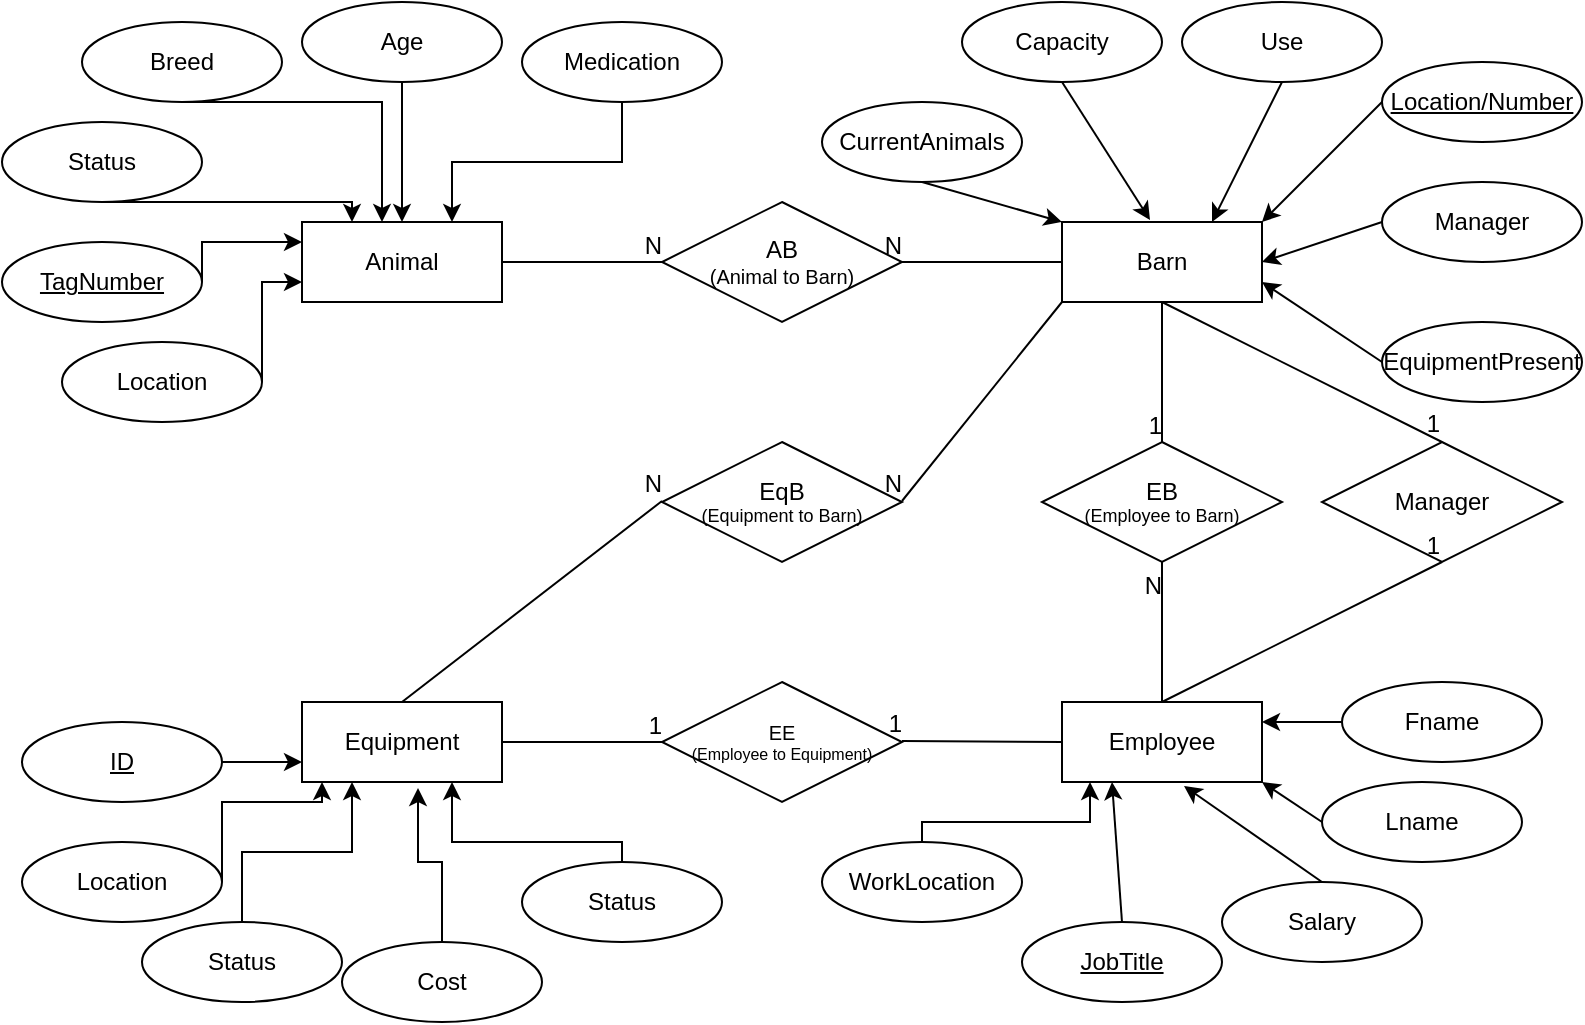 <mxfile version="15.5.8" type="github">
  <diagram id="R2lEEEUBdFMjLlhIrx00" name="Page-1">
    <mxGraphModel dx="1038" dy="495" grid="1" gridSize="10" guides="1" tooltips="1" connect="1" arrows="1" fold="1" page="1" pageScale="1" pageWidth="850" pageHeight="1100" math="0" shadow="0" extFonts="Permanent Marker^https://fonts.googleapis.com/css?family=Permanent+Marker">
      <root>
        <mxCell id="0" />
        <mxCell id="1" parent="0" />
        <mxCell id="eXmscqqiGGVaxo4QSgg4-1" value="Animal" style="whiteSpace=wrap;html=1;align=center;" vertex="1" parent="1">
          <mxGeometry x="180" y="120" width="100" height="40" as="geometry" />
        </mxCell>
        <mxCell id="eXmscqqiGGVaxo4QSgg4-2" value="Barn" style="whiteSpace=wrap;html=1;align=center;" vertex="1" parent="1">
          <mxGeometry x="560" y="120" width="100" height="40" as="geometry" />
        </mxCell>
        <mxCell id="eXmscqqiGGVaxo4QSgg4-3" value="Employee" style="whiteSpace=wrap;html=1;align=center;" vertex="1" parent="1">
          <mxGeometry x="560" y="360" width="100" height="40" as="geometry" />
        </mxCell>
        <mxCell id="eXmscqqiGGVaxo4QSgg4-4" value="Equipment" style="whiteSpace=wrap;html=1;align=center;" vertex="1" parent="1">
          <mxGeometry x="180" y="360" width="100" height="40" as="geometry" />
        </mxCell>
        <mxCell id="eXmscqqiGGVaxo4QSgg4-35" style="edgeStyle=orthogonalEdgeStyle;rounded=0;orthogonalLoop=1;jettySize=auto;html=1;exitX=0.5;exitY=1;exitDx=0;exitDy=0;entryX=0.4;entryY=0;entryDx=0;entryDy=0;entryPerimeter=0;" edge="1" parent="1" source="eXmscqqiGGVaxo4QSgg4-6" target="eXmscqqiGGVaxo4QSgg4-1">
          <mxGeometry relative="1" as="geometry">
            <Array as="points">
              <mxPoint x="220" y="60" />
            </Array>
          </mxGeometry>
        </mxCell>
        <mxCell id="eXmscqqiGGVaxo4QSgg4-6" value="Breed" style="ellipse;whiteSpace=wrap;html=1;align=center;" vertex="1" parent="1">
          <mxGeometry x="70" y="20" width="100" height="40" as="geometry" />
        </mxCell>
        <mxCell id="eXmscqqiGGVaxo4QSgg4-37" style="edgeStyle=orthogonalEdgeStyle;rounded=0;orthogonalLoop=1;jettySize=auto;html=1;exitX=1;exitY=0.5;exitDx=0;exitDy=0;entryX=0;entryY=0.25;entryDx=0;entryDy=0;" edge="1" parent="1" source="eXmscqqiGGVaxo4QSgg4-8" target="eXmscqqiGGVaxo4QSgg4-1">
          <mxGeometry relative="1" as="geometry">
            <mxPoint x="170" y="130" as="targetPoint" />
            <Array as="points">
              <mxPoint x="130" y="130" />
            </Array>
          </mxGeometry>
        </mxCell>
        <mxCell id="eXmscqqiGGVaxo4QSgg4-8" value="TagNumber" style="ellipse;whiteSpace=wrap;html=1;align=center;fontStyle=4;" vertex="1" parent="1">
          <mxGeometry x="30" y="130" width="100" height="40" as="geometry" />
        </mxCell>
        <mxCell id="eXmscqqiGGVaxo4QSgg4-33" style="edgeStyle=orthogonalEdgeStyle;rounded=0;orthogonalLoop=1;jettySize=auto;html=1;exitX=0.5;exitY=1;exitDx=0;exitDy=0;entryX=0.5;entryY=0;entryDx=0;entryDy=0;" edge="1" parent="1" source="eXmscqqiGGVaxo4QSgg4-9" target="eXmscqqiGGVaxo4QSgg4-1">
          <mxGeometry relative="1" as="geometry" />
        </mxCell>
        <mxCell id="eXmscqqiGGVaxo4QSgg4-9" value="Age" style="ellipse;whiteSpace=wrap;html=1;align=center;" vertex="1" parent="1">
          <mxGeometry x="180" y="10" width="100" height="40" as="geometry" />
        </mxCell>
        <mxCell id="eXmscqqiGGVaxo4QSgg4-34" style="edgeStyle=orthogonalEdgeStyle;rounded=0;orthogonalLoop=1;jettySize=auto;html=1;exitX=0.5;exitY=1;exitDx=0;exitDy=0;entryX=0.75;entryY=0;entryDx=0;entryDy=0;" edge="1" parent="1" source="eXmscqqiGGVaxo4QSgg4-10" target="eXmscqqiGGVaxo4QSgg4-1">
          <mxGeometry relative="1" as="geometry" />
        </mxCell>
        <mxCell id="eXmscqqiGGVaxo4QSgg4-10" value="Medication" style="ellipse;whiteSpace=wrap;html=1;align=center;" vertex="1" parent="1">
          <mxGeometry x="290" y="20" width="100" height="40" as="geometry" />
        </mxCell>
        <mxCell id="eXmscqqiGGVaxo4QSgg4-36" style="edgeStyle=orthogonalEdgeStyle;rounded=0;orthogonalLoop=1;jettySize=auto;html=1;exitX=0.5;exitY=1;exitDx=0;exitDy=0;entryX=0.25;entryY=0;entryDx=0;entryDy=0;" edge="1" parent="1" source="eXmscqqiGGVaxo4QSgg4-11" target="eXmscqqiGGVaxo4QSgg4-1">
          <mxGeometry relative="1" as="geometry">
            <Array as="points">
              <mxPoint x="205" y="110" />
            </Array>
          </mxGeometry>
        </mxCell>
        <mxCell id="eXmscqqiGGVaxo4QSgg4-11" value="Status" style="ellipse;whiteSpace=wrap;html=1;align=center;" vertex="1" parent="1">
          <mxGeometry x="30" y="70" width="100" height="40" as="geometry" />
        </mxCell>
        <mxCell id="eXmscqqiGGVaxo4QSgg4-12" style="edgeStyle=orthogonalEdgeStyle;rounded=0;orthogonalLoop=1;jettySize=auto;html=1;exitX=0.5;exitY=1;exitDx=0;exitDy=0;" edge="1" parent="1" source="eXmscqqiGGVaxo4QSgg4-6" target="eXmscqqiGGVaxo4QSgg4-6">
          <mxGeometry relative="1" as="geometry" />
        </mxCell>
        <mxCell id="eXmscqqiGGVaxo4QSgg4-56" style="edgeStyle=none;rounded=0;orthogonalLoop=1;jettySize=auto;html=1;exitX=0.5;exitY=1;exitDx=0;exitDy=0;entryX=0.44;entryY=-0.025;entryDx=0;entryDy=0;entryPerimeter=0;" edge="1" parent="1" source="eXmscqqiGGVaxo4QSgg4-13" target="eXmscqqiGGVaxo4QSgg4-2">
          <mxGeometry relative="1" as="geometry" />
        </mxCell>
        <mxCell id="eXmscqqiGGVaxo4QSgg4-13" value="Capacity" style="ellipse;whiteSpace=wrap;html=1;align=center;" vertex="1" parent="1">
          <mxGeometry x="510" y="10" width="100" height="40" as="geometry" />
        </mxCell>
        <mxCell id="eXmscqqiGGVaxo4QSgg4-54" style="edgeStyle=none;rounded=0;orthogonalLoop=1;jettySize=auto;html=1;exitX=0;exitY=0.5;exitDx=0;exitDy=0;entryX=1;entryY=0;entryDx=0;entryDy=0;" edge="1" parent="1" source="eXmscqqiGGVaxo4QSgg4-14" target="eXmscqqiGGVaxo4QSgg4-2">
          <mxGeometry relative="1" as="geometry" />
        </mxCell>
        <mxCell id="eXmscqqiGGVaxo4QSgg4-14" value="Location/Number" style="ellipse;whiteSpace=wrap;html=1;align=center;fontStyle=4;" vertex="1" parent="1">
          <mxGeometry x="720" y="40" width="100" height="40" as="geometry" />
        </mxCell>
        <mxCell id="eXmscqqiGGVaxo4QSgg4-55" style="edgeStyle=none;rounded=0;orthogonalLoop=1;jettySize=auto;html=1;exitX=0.5;exitY=1;exitDx=0;exitDy=0;entryX=0.75;entryY=0;entryDx=0;entryDy=0;" edge="1" parent="1" source="eXmscqqiGGVaxo4QSgg4-15" target="eXmscqqiGGVaxo4QSgg4-2">
          <mxGeometry relative="1" as="geometry" />
        </mxCell>
        <mxCell id="eXmscqqiGGVaxo4QSgg4-15" value="Use" style="ellipse;whiteSpace=wrap;html=1;align=center;" vertex="1" parent="1">
          <mxGeometry x="620" y="10" width="100" height="40" as="geometry" />
        </mxCell>
        <mxCell id="eXmscqqiGGVaxo4QSgg4-53" style="edgeStyle=none;rounded=0;orthogonalLoop=1;jettySize=auto;html=1;exitX=0;exitY=0.5;exitDx=0;exitDy=0;entryX=1;entryY=0.5;entryDx=0;entryDy=0;" edge="1" parent="1" source="eXmscqqiGGVaxo4QSgg4-16" target="eXmscqqiGGVaxo4QSgg4-2">
          <mxGeometry relative="1" as="geometry" />
        </mxCell>
        <mxCell id="eXmscqqiGGVaxo4QSgg4-16" value="Manager" style="ellipse;whiteSpace=wrap;html=1;align=center;" vertex="1" parent="1">
          <mxGeometry x="720" y="100" width="100" height="40" as="geometry" />
        </mxCell>
        <mxCell id="eXmscqqiGGVaxo4QSgg4-50" style="edgeStyle=none;rounded=0;orthogonalLoop=1;jettySize=auto;html=1;exitX=0;exitY=0.5;exitDx=0;exitDy=0;entryX=1;entryY=1;entryDx=0;entryDy=0;" edge="1" parent="1" source="eXmscqqiGGVaxo4QSgg4-17" target="eXmscqqiGGVaxo4QSgg4-3">
          <mxGeometry relative="1" as="geometry" />
        </mxCell>
        <mxCell id="eXmscqqiGGVaxo4QSgg4-17" value="Lname" style="ellipse;whiteSpace=wrap;html=1;align=center;" vertex="1" parent="1">
          <mxGeometry x="690" y="400" width="100" height="40" as="geometry" />
        </mxCell>
        <mxCell id="eXmscqqiGGVaxo4QSgg4-51" style="edgeStyle=none;rounded=0;orthogonalLoop=1;jettySize=auto;html=1;exitX=0;exitY=0.5;exitDx=0;exitDy=0;entryX=1;entryY=0.25;entryDx=0;entryDy=0;" edge="1" parent="1" source="eXmscqqiGGVaxo4QSgg4-18" target="eXmscqqiGGVaxo4QSgg4-3">
          <mxGeometry relative="1" as="geometry" />
        </mxCell>
        <mxCell id="eXmscqqiGGVaxo4QSgg4-18" value="Fname" style="ellipse;whiteSpace=wrap;html=1;align=center;" vertex="1" parent="1">
          <mxGeometry x="700" y="350" width="100" height="40" as="geometry" />
        </mxCell>
        <mxCell id="eXmscqqiGGVaxo4QSgg4-49" style="edgeStyle=none;rounded=0;orthogonalLoop=1;jettySize=auto;html=1;exitX=0.5;exitY=0;exitDx=0;exitDy=0;entryX=0.61;entryY=1.05;entryDx=0;entryDy=0;entryPerimeter=0;" edge="1" parent="1" source="eXmscqqiGGVaxo4QSgg4-20" target="eXmscqqiGGVaxo4QSgg4-3">
          <mxGeometry relative="1" as="geometry" />
        </mxCell>
        <mxCell id="eXmscqqiGGVaxo4QSgg4-20" value="Salary" style="ellipse;whiteSpace=wrap;html=1;align=center;" vertex="1" parent="1">
          <mxGeometry x="640" y="450" width="100" height="40" as="geometry" />
        </mxCell>
        <mxCell id="eXmscqqiGGVaxo4QSgg4-48" style="edgeStyle=none;rounded=0;orthogonalLoop=1;jettySize=auto;html=1;exitX=0.5;exitY=0;exitDx=0;exitDy=0;entryX=0.25;entryY=1;entryDx=0;entryDy=0;" edge="1" parent="1" source="eXmscqqiGGVaxo4QSgg4-22" target="eXmscqqiGGVaxo4QSgg4-3">
          <mxGeometry relative="1" as="geometry" />
        </mxCell>
        <mxCell id="eXmscqqiGGVaxo4QSgg4-22" value="JobTitle" style="ellipse;whiteSpace=wrap;html=1;align=center;fontStyle=4;" vertex="1" parent="1">
          <mxGeometry x="540" y="470" width="100" height="40" as="geometry" />
        </mxCell>
        <mxCell id="eXmscqqiGGVaxo4QSgg4-40" style="edgeStyle=orthogonalEdgeStyle;rounded=0;orthogonalLoop=1;jettySize=auto;html=1;exitX=1;exitY=0.5;exitDx=0;exitDy=0;" edge="1" parent="1" source="eXmscqqiGGVaxo4QSgg4-24">
          <mxGeometry relative="1" as="geometry">
            <mxPoint x="190" y="400" as="targetPoint" />
            <Array as="points">
              <mxPoint x="140" y="410" />
              <mxPoint x="190" y="410" />
            </Array>
          </mxGeometry>
        </mxCell>
        <mxCell id="eXmscqqiGGVaxo4QSgg4-24" value="Location" style="ellipse;whiteSpace=wrap;html=1;align=center;" vertex="1" parent="1">
          <mxGeometry x="40" y="430" width="100" height="40" as="geometry" />
        </mxCell>
        <mxCell id="eXmscqqiGGVaxo4QSgg4-38" style="edgeStyle=orthogonalEdgeStyle;rounded=0;orthogonalLoop=1;jettySize=auto;html=1;exitX=1;exitY=0.5;exitDx=0;exitDy=0;entryX=0;entryY=0.75;entryDx=0;entryDy=0;" edge="1" parent="1" source="eXmscqqiGGVaxo4QSgg4-25" target="eXmscqqiGGVaxo4QSgg4-1">
          <mxGeometry relative="1" as="geometry">
            <Array as="points">
              <mxPoint x="160" y="150" />
            </Array>
          </mxGeometry>
        </mxCell>
        <mxCell id="eXmscqqiGGVaxo4QSgg4-25" value="Location " style="ellipse;whiteSpace=wrap;html=1;align=center;" vertex="1" parent="1">
          <mxGeometry x="60" y="180" width="100" height="40" as="geometry" />
        </mxCell>
        <mxCell id="eXmscqqiGGVaxo4QSgg4-44" style="edgeStyle=orthogonalEdgeStyle;rounded=0;orthogonalLoop=1;jettySize=auto;html=1;exitX=0.5;exitY=0;exitDx=0;exitDy=0;" edge="1" parent="1" source="eXmscqqiGGVaxo4QSgg4-26">
          <mxGeometry relative="1" as="geometry">
            <mxPoint x="574" y="400" as="targetPoint" />
            <Array as="points">
              <mxPoint x="490" y="420" />
              <mxPoint x="574" y="420" />
            </Array>
          </mxGeometry>
        </mxCell>
        <mxCell id="eXmscqqiGGVaxo4QSgg4-26" value="WorkLocation" style="ellipse;whiteSpace=wrap;html=1;align=center;" vertex="1" parent="1">
          <mxGeometry x="440" y="430" width="100" height="40" as="geometry" />
        </mxCell>
        <mxCell id="eXmscqqiGGVaxo4QSgg4-57" style="edgeStyle=none;rounded=0;orthogonalLoop=1;jettySize=auto;html=1;exitX=0.5;exitY=1;exitDx=0;exitDy=0;entryX=0;entryY=0;entryDx=0;entryDy=0;" edge="1" parent="1" source="eXmscqqiGGVaxo4QSgg4-27" target="eXmscqqiGGVaxo4QSgg4-2">
          <mxGeometry relative="1" as="geometry" />
        </mxCell>
        <mxCell id="eXmscqqiGGVaxo4QSgg4-27" value="CurrentAnimals" style="ellipse;whiteSpace=wrap;html=1;align=center;" vertex="1" parent="1">
          <mxGeometry x="440" y="60" width="100" height="40" as="geometry" />
        </mxCell>
        <mxCell id="eXmscqqiGGVaxo4QSgg4-52" style="edgeStyle=none;rounded=0;orthogonalLoop=1;jettySize=auto;html=1;exitX=0;exitY=0.5;exitDx=0;exitDy=0;entryX=1;entryY=0.75;entryDx=0;entryDy=0;" edge="1" parent="1" source="eXmscqqiGGVaxo4QSgg4-28" target="eXmscqqiGGVaxo4QSgg4-2">
          <mxGeometry relative="1" as="geometry" />
        </mxCell>
        <mxCell id="eXmscqqiGGVaxo4QSgg4-28" value="EquipmentPresent" style="ellipse;whiteSpace=wrap;html=1;align=center;" vertex="1" parent="1">
          <mxGeometry x="720" y="170" width="100" height="40" as="geometry" />
        </mxCell>
        <mxCell id="eXmscqqiGGVaxo4QSgg4-41" style="edgeStyle=orthogonalEdgeStyle;rounded=0;orthogonalLoop=1;jettySize=auto;html=1;exitX=0.5;exitY=0;exitDx=0;exitDy=0;entryX=0.25;entryY=1;entryDx=0;entryDy=0;" edge="1" parent="1" source="eXmscqqiGGVaxo4QSgg4-29" target="eXmscqqiGGVaxo4QSgg4-4">
          <mxGeometry relative="1" as="geometry" />
        </mxCell>
        <mxCell id="eXmscqqiGGVaxo4QSgg4-29" value="Status" style="ellipse;whiteSpace=wrap;html=1;align=center;" vertex="1" parent="1">
          <mxGeometry x="100" y="470" width="100" height="40" as="geometry" />
        </mxCell>
        <mxCell id="eXmscqqiGGVaxo4QSgg4-42" style="edgeStyle=orthogonalEdgeStyle;rounded=0;orthogonalLoop=1;jettySize=auto;html=1;exitX=0.5;exitY=0;exitDx=0;exitDy=0;entryX=0.58;entryY=1.075;entryDx=0;entryDy=0;entryPerimeter=0;" edge="1" parent="1" source="eXmscqqiGGVaxo4QSgg4-30" target="eXmscqqiGGVaxo4QSgg4-4">
          <mxGeometry relative="1" as="geometry" />
        </mxCell>
        <mxCell id="eXmscqqiGGVaxo4QSgg4-30" value="Cost" style="ellipse;whiteSpace=wrap;html=1;align=center;" vertex="1" parent="1">
          <mxGeometry x="200" y="480" width="100" height="40" as="geometry" />
        </mxCell>
        <mxCell id="eXmscqqiGGVaxo4QSgg4-39" style="edgeStyle=orthogonalEdgeStyle;rounded=0;orthogonalLoop=1;jettySize=auto;html=1;exitX=1;exitY=0.5;exitDx=0;exitDy=0;entryX=0;entryY=0.75;entryDx=0;entryDy=0;" edge="1" parent="1" source="eXmscqqiGGVaxo4QSgg4-31" target="eXmscqqiGGVaxo4QSgg4-4">
          <mxGeometry relative="1" as="geometry" />
        </mxCell>
        <mxCell id="eXmscqqiGGVaxo4QSgg4-31" value="ID" style="ellipse;whiteSpace=wrap;html=1;align=center;fontStyle=4;" vertex="1" parent="1">
          <mxGeometry x="40" y="370" width="100" height="40" as="geometry" />
        </mxCell>
        <mxCell id="eXmscqqiGGVaxo4QSgg4-43" style="edgeStyle=orthogonalEdgeStyle;rounded=0;orthogonalLoop=1;jettySize=auto;html=1;exitX=0.5;exitY=0;exitDx=0;exitDy=0;entryX=0.75;entryY=1;entryDx=0;entryDy=0;" edge="1" parent="1" source="eXmscqqiGGVaxo4QSgg4-32" target="eXmscqqiGGVaxo4QSgg4-4">
          <mxGeometry relative="1" as="geometry">
            <Array as="points">
              <mxPoint x="340" y="430" />
              <mxPoint x="255" y="430" />
            </Array>
          </mxGeometry>
        </mxCell>
        <mxCell id="eXmscqqiGGVaxo4QSgg4-32" value="Status" style="ellipse;whiteSpace=wrap;html=1;align=center;" vertex="1" parent="1">
          <mxGeometry x="290" y="440" width="100" height="40" as="geometry" />
        </mxCell>
        <mxCell id="eXmscqqiGGVaxo4QSgg4-58" value="&lt;div&gt;AB&lt;/div&gt;&lt;div style=&quot;font-size: 10px&quot;&gt;(Animal to Barn)&lt;br&gt;&lt;/div&gt;" style="shape=rhombus;perimeter=rhombusPerimeter;whiteSpace=wrap;html=1;align=center;" vertex="1" parent="1">
          <mxGeometry x="360" y="110" width="120" height="60" as="geometry" />
        </mxCell>
        <mxCell id="eXmscqqiGGVaxo4QSgg4-59" value="" style="endArrow=none;html=1;rounded=0;fontSize=10;" edge="1" parent="1">
          <mxGeometry relative="1" as="geometry">
            <mxPoint x="280" y="140" as="sourcePoint" />
            <mxPoint x="360" y="140" as="targetPoint" />
          </mxGeometry>
        </mxCell>
        <mxCell id="eXmscqqiGGVaxo4QSgg4-60" value="&lt;font style=&quot;font-size: 12px&quot;&gt;N&lt;/font&gt;" style="resizable=0;html=1;align=right;verticalAlign=bottom;fontSize=10;" connectable="0" vertex="1" parent="eXmscqqiGGVaxo4QSgg4-59">
          <mxGeometry x="1" relative="1" as="geometry" />
        </mxCell>
        <mxCell id="eXmscqqiGGVaxo4QSgg4-61" value="&lt;div&gt;EE&lt;/div&gt;&lt;div style=&quot;font-size: 8px&quot;&gt;(Employee to Equipment)&lt;br&gt;&lt;/div&gt;" style="shape=rhombus;perimeter=rhombusPerimeter;whiteSpace=wrap;html=1;align=center;fontSize=10;" vertex="1" parent="1">
          <mxGeometry x="360" y="350" width="120" height="60" as="geometry" />
        </mxCell>
        <mxCell id="eXmscqqiGGVaxo4QSgg4-62" value="&lt;div style=&quot;font-size: 12px&quot;&gt;EB&lt;/div&gt;&lt;div style=&quot;font-size: 9px&quot;&gt;(Employee to Barn)&lt;br&gt;&lt;/div&gt;" style="shape=rhombus;perimeter=rhombusPerimeter;whiteSpace=wrap;html=1;align=center;fontSize=10;" vertex="1" parent="1">
          <mxGeometry x="550" y="230" width="120" height="60" as="geometry" />
        </mxCell>
        <mxCell id="eXmscqqiGGVaxo4QSgg4-63" value="" style="endArrow=none;html=1;rounded=0;fontSize=8;exitX=0;exitY=0.5;exitDx=0;exitDy=0;" edge="1" parent="1" source="eXmscqqiGGVaxo4QSgg4-2">
          <mxGeometry relative="1" as="geometry">
            <mxPoint x="570" y="140" as="sourcePoint" />
            <mxPoint x="480" y="140" as="targetPoint" />
          </mxGeometry>
        </mxCell>
        <mxCell id="eXmscqqiGGVaxo4QSgg4-64" value="N" style="resizable=0;html=1;align=right;verticalAlign=bottom;fontSize=12;" connectable="0" vertex="1" parent="eXmscqqiGGVaxo4QSgg4-63">
          <mxGeometry x="1" relative="1" as="geometry" />
        </mxCell>
        <mxCell id="eXmscqqiGGVaxo4QSgg4-65" value="&lt;div&gt;&lt;font style=&quot;font-size: 12px&quot;&gt;EqB&lt;/font&gt;&lt;/div&gt;&lt;div style=&quot;font-size: 9px&quot;&gt;(Equipment to Barn)&lt;br&gt;&lt;/div&gt;" style="shape=rhombus;perimeter=rhombusPerimeter;whiteSpace=wrap;html=1;align=center;fontSize=10;" vertex="1" parent="1">
          <mxGeometry x="360" y="230" width="120" height="60" as="geometry" />
        </mxCell>
        <mxCell id="eXmscqqiGGVaxo4QSgg4-66" value="" style="endArrow=none;html=1;rounded=0;fontSize=12;exitX=0.5;exitY=0;exitDx=0;exitDy=0;" edge="1" parent="1" source="eXmscqqiGGVaxo4QSgg4-4">
          <mxGeometry relative="1" as="geometry">
            <mxPoint x="200" y="259.5" as="sourcePoint" />
            <mxPoint x="360" y="259.5" as="targetPoint" />
          </mxGeometry>
        </mxCell>
        <mxCell id="eXmscqqiGGVaxo4QSgg4-67" value="N" style="resizable=0;html=1;align=right;verticalAlign=bottom;fontSize=12;" connectable="0" vertex="1" parent="eXmscqqiGGVaxo4QSgg4-66">
          <mxGeometry x="1" relative="1" as="geometry" />
        </mxCell>
        <mxCell id="eXmscqqiGGVaxo4QSgg4-68" value="" style="endArrow=none;html=1;rounded=0;fontSize=12;exitX=0;exitY=1;exitDx=0;exitDy=0;" edge="1" parent="1" source="eXmscqqiGGVaxo4QSgg4-2">
          <mxGeometry relative="1" as="geometry">
            <mxPoint x="560" y="140" as="sourcePoint" />
            <mxPoint x="480" y="259.5" as="targetPoint" />
          </mxGeometry>
        </mxCell>
        <mxCell id="eXmscqqiGGVaxo4QSgg4-69" value="N" style="resizable=0;html=1;align=right;verticalAlign=bottom;fontSize=12;" connectable="0" vertex="1" parent="eXmscqqiGGVaxo4QSgg4-68">
          <mxGeometry x="1" relative="1" as="geometry" />
        </mxCell>
        <mxCell id="eXmscqqiGGVaxo4QSgg4-70" value="" style="endArrow=none;html=1;rounded=0;fontSize=12;" edge="1" parent="1">
          <mxGeometry relative="1" as="geometry">
            <mxPoint x="560" y="380" as="sourcePoint" />
            <mxPoint x="480" y="379.5" as="targetPoint" />
          </mxGeometry>
        </mxCell>
        <mxCell id="eXmscqqiGGVaxo4QSgg4-71" value="1" style="resizable=0;html=1;align=right;verticalAlign=bottom;fontSize=12;" connectable="0" vertex="1" parent="eXmscqqiGGVaxo4QSgg4-70">
          <mxGeometry x="1" relative="1" as="geometry" />
        </mxCell>
        <mxCell id="eXmscqqiGGVaxo4QSgg4-74" value="" style="endArrow=none;html=1;rounded=0;fontSize=12;entryX=0;entryY=0.5;entryDx=0;entryDy=0;" edge="1" parent="1" target="eXmscqqiGGVaxo4QSgg4-61">
          <mxGeometry relative="1" as="geometry">
            <mxPoint x="280" y="380" as="sourcePoint" />
            <mxPoint x="440" y="380" as="targetPoint" />
          </mxGeometry>
        </mxCell>
        <mxCell id="eXmscqqiGGVaxo4QSgg4-75" value="1" style="resizable=0;html=1;align=right;verticalAlign=bottom;fontSize=12;" connectable="0" vertex="1" parent="eXmscqqiGGVaxo4QSgg4-74">
          <mxGeometry x="1" relative="1" as="geometry" />
        </mxCell>
        <mxCell id="eXmscqqiGGVaxo4QSgg4-82" value="" style="endArrow=none;html=1;rounded=0;fontSize=12;exitX=0.5;exitY=1;exitDx=0;exitDy=0;" edge="1" parent="1" source="eXmscqqiGGVaxo4QSgg4-2">
          <mxGeometry relative="1" as="geometry">
            <mxPoint x="450" y="230" as="sourcePoint" />
            <mxPoint x="610" y="230" as="targetPoint" />
          </mxGeometry>
        </mxCell>
        <mxCell id="eXmscqqiGGVaxo4QSgg4-83" value="1" style="resizable=0;html=1;align=right;verticalAlign=bottom;fontSize=12;" connectable="0" vertex="1" parent="eXmscqqiGGVaxo4QSgg4-82">
          <mxGeometry x="1" relative="1" as="geometry" />
        </mxCell>
        <mxCell id="eXmscqqiGGVaxo4QSgg4-84" value="" style="endArrow=none;html=1;rounded=0;fontSize=12;entryX=0.5;entryY=1;entryDx=0;entryDy=0;" edge="1" parent="1" target="eXmscqqiGGVaxo4QSgg4-62">
          <mxGeometry relative="1" as="geometry">
            <mxPoint x="610" y="360" as="sourcePoint" />
            <mxPoint x="770" y="360" as="targetPoint" />
          </mxGeometry>
        </mxCell>
        <mxCell id="eXmscqqiGGVaxo4QSgg4-85" value="N" style="resizable=0;html=1;align=right;verticalAlign=bottom;fontSize=12;" connectable="0" vertex="1" parent="eXmscqqiGGVaxo4QSgg4-84">
          <mxGeometry x="1" relative="1" as="geometry">
            <mxPoint y="20" as="offset" />
          </mxGeometry>
        </mxCell>
        <mxCell id="eXmscqqiGGVaxo4QSgg4-86" value="Manager" style="shape=rhombus;perimeter=rhombusPerimeter;whiteSpace=wrap;html=1;align=center;fontSize=12;" vertex="1" parent="1">
          <mxGeometry x="690" y="230" width="120" height="60" as="geometry" />
        </mxCell>
        <mxCell id="eXmscqqiGGVaxo4QSgg4-87" value="" style="endArrow=none;html=1;rounded=0;fontSize=12;entryX=0.5;entryY=1;entryDx=0;entryDy=0;" edge="1" parent="1" target="eXmscqqiGGVaxo4QSgg4-86">
          <mxGeometry relative="1" as="geometry">
            <mxPoint x="610" y="360" as="sourcePoint" />
            <mxPoint x="770" y="360" as="targetPoint" />
          </mxGeometry>
        </mxCell>
        <mxCell id="eXmscqqiGGVaxo4QSgg4-88" value="1" style="resizable=0;html=1;align=right;verticalAlign=bottom;fontSize=12;" connectable="0" vertex="1" parent="eXmscqqiGGVaxo4QSgg4-87">
          <mxGeometry x="1" relative="1" as="geometry" />
        </mxCell>
        <mxCell id="eXmscqqiGGVaxo4QSgg4-89" value="" style="endArrow=none;html=1;rounded=0;fontSize=12;entryX=0.5;entryY=0;entryDx=0;entryDy=0;" edge="1" parent="1" target="eXmscqqiGGVaxo4QSgg4-86">
          <mxGeometry relative="1" as="geometry">
            <mxPoint x="610" y="160" as="sourcePoint" />
            <mxPoint x="770" y="160" as="targetPoint" />
          </mxGeometry>
        </mxCell>
        <mxCell id="eXmscqqiGGVaxo4QSgg4-90" value="1" style="resizable=0;html=1;align=right;verticalAlign=bottom;fontSize=12;" connectable="0" vertex="1" parent="eXmscqqiGGVaxo4QSgg4-89">
          <mxGeometry x="1" relative="1" as="geometry" />
        </mxCell>
      </root>
    </mxGraphModel>
  </diagram>
</mxfile>
